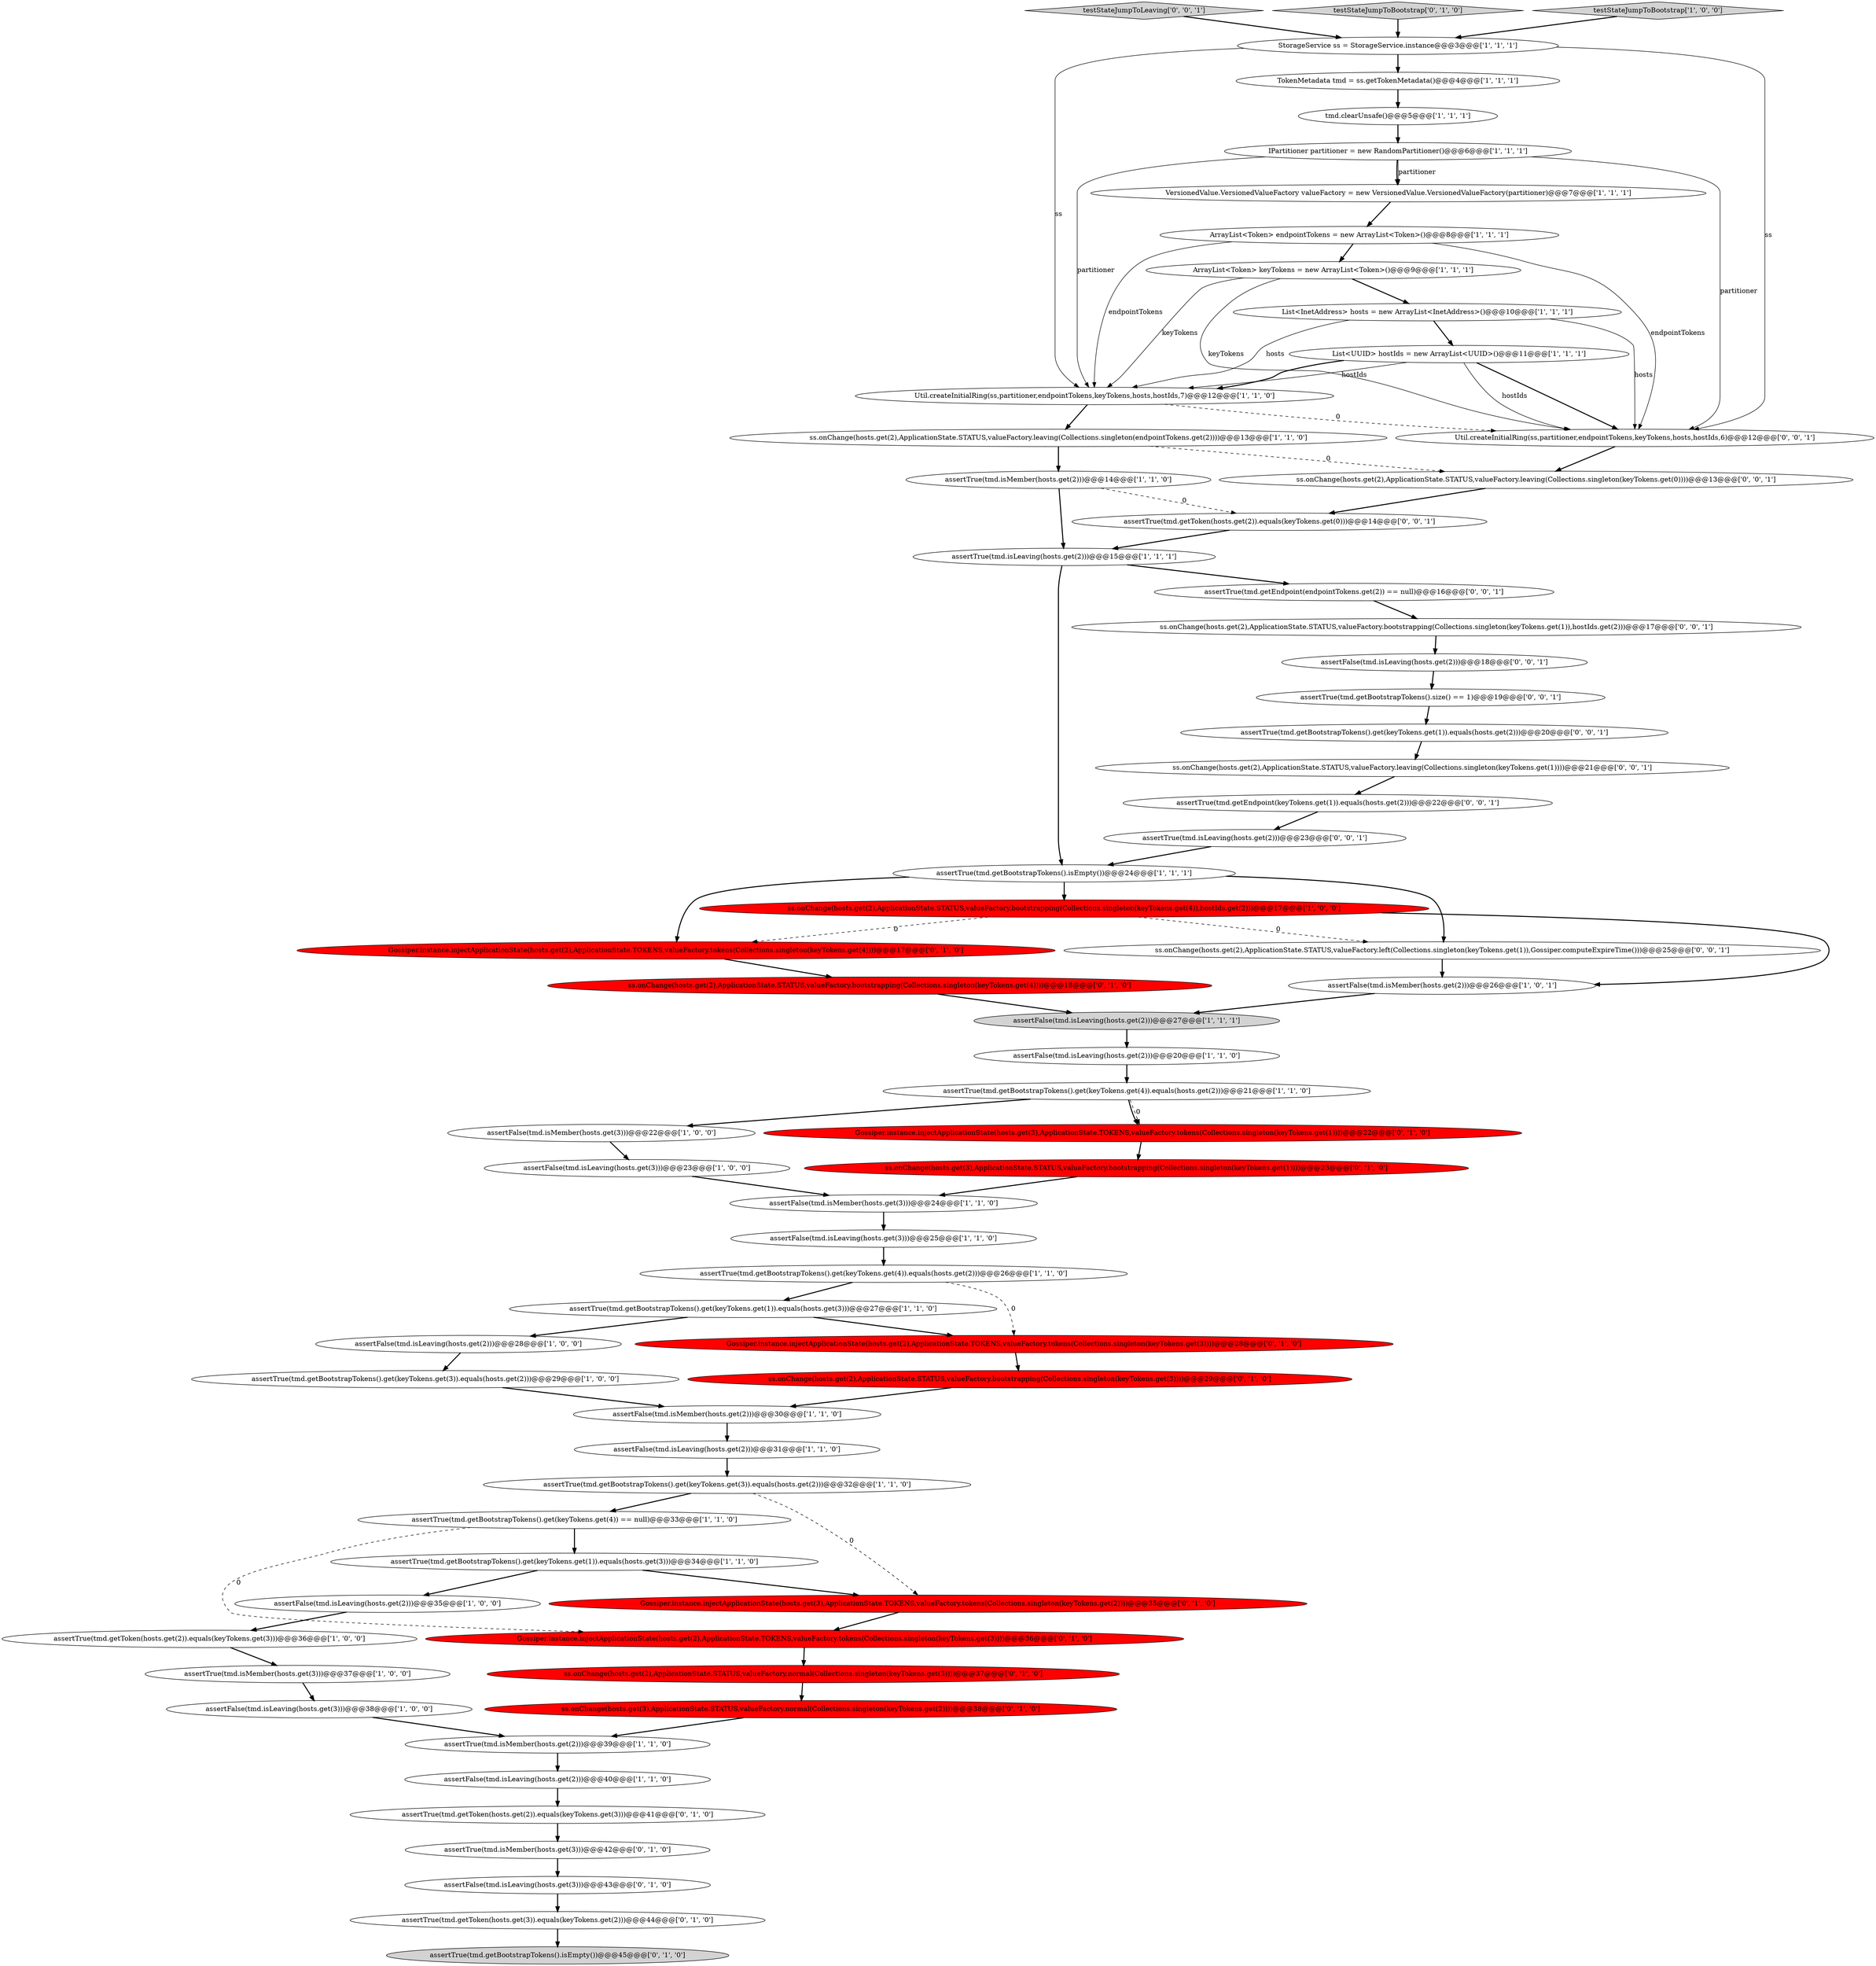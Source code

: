 digraph {
29 [style = filled, label = "assertFalse(tmd.isMember(hosts.get(3)))@@@22@@@['1', '0', '0']", fillcolor = white, shape = ellipse image = "AAA0AAABBB1BBB"];
61 [style = filled, label = "assertTrue(tmd.getEndpoint(keyTokens.get(1)).equals(hosts.get(2)))@@@22@@@['0', '0', '1']", fillcolor = white, shape = ellipse image = "AAA0AAABBB3BBB"];
14 [style = filled, label = "assertFalse(tmd.isLeaving(hosts.get(2)))@@@20@@@['1', '1', '0']", fillcolor = white, shape = ellipse image = "AAA0AAABBB1BBB"];
28 [style = filled, label = "VersionedValue.VersionedValueFactory valueFactory = new VersionedValue.VersionedValueFactory(partitioner)@@@7@@@['1', '1', '1']", fillcolor = white, shape = ellipse image = "AAA0AAABBB1BBB"];
37 [style = filled, label = "assertTrue(tmd.getToken(hosts.get(2)).equals(keyTokens.get(3)))@@@36@@@['1', '0', '0']", fillcolor = white, shape = ellipse image = "AAA0AAABBB1BBB"];
46 [style = filled, label = "Gossiper.instance.injectApplicationState(hosts.get(2),ApplicationState.TOKENS,valueFactory.tokens(Collections.singleton(keyTokens.get(3))))@@@36@@@['0', '1', '0']", fillcolor = red, shape = ellipse image = "AAA1AAABBB2BBB"];
16 [style = filled, label = "assertFalse(tmd.isLeaving(hosts.get(2)))@@@40@@@['1', '1', '0']", fillcolor = white, shape = ellipse image = "AAA0AAABBB1BBB"];
31 [style = filled, label = "assertTrue(tmd.isMember(hosts.get(2)))@@@14@@@['1', '1', '0']", fillcolor = white, shape = ellipse image = "AAA0AAABBB1BBB"];
20 [style = filled, label = "List<InetAddress> hosts = new ArrayList<InetAddress>()@@@10@@@['1', '1', '1']", fillcolor = white, shape = ellipse image = "AAA0AAABBB1BBB"];
27 [style = filled, label = "assertTrue(tmd.isMember(hosts.get(3)))@@@37@@@['1', '0', '0']", fillcolor = white, shape = ellipse image = "AAA0AAABBB1BBB"];
55 [style = filled, label = "assertTrue(tmd.getEndpoint(endpointTokens.get(2)) == null)@@@16@@@['0', '0', '1']", fillcolor = white, shape = ellipse image = "AAA0AAABBB3BBB"];
47 [style = filled, label = "ss.onChange(hosts.get(2),ApplicationState.STATUS,valueFactory.bootstrapping(Collections.singleton(keyTokens.get(4))))@@@18@@@['0', '1', '0']", fillcolor = red, shape = ellipse image = "AAA1AAABBB2BBB"];
35 [style = filled, label = "assertTrue(tmd.getBootstrapTokens().get(keyTokens.get(1)).equals(hosts.get(3)))@@@27@@@['1', '1', '0']", fillcolor = white, shape = ellipse image = "AAA0AAABBB1BBB"];
43 [style = filled, label = "Gossiper.instance.injectApplicationState(hosts.get(3),ApplicationState.TOKENS,valueFactory.tokens(Collections.singleton(keyTokens.get(1))))@@@22@@@['0', '1', '0']", fillcolor = red, shape = ellipse image = "AAA1AAABBB2BBB"];
10 [style = filled, label = "assertTrue(tmd.getBootstrapTokens().get(keyTokens.get(1)).equals(hosts.get(3)))@@@34@@@['1', '1', '0']", fillcolor = white, shape = ellipse image = "AAA0AAABBB1BBB"];
51 [style = filled, label = "assertTrue(tmd.isMember(hosts.get(3)))@@@42@@@['0', '1', '0']", fillcolor = white, shape = ellipse image = "AAA0AAABBB2BBB"];
12 [style = filled, label = "assertTrue(tmd.isLeaving(hosts.get(2)))@@@15@@@['1', '1', '1']", fillcolor = white, shape = ellipse image = "AAA0AAABBB1BBB"];
23 [style = filled, label = "assertFalse(tmd.isLeaving(hosts.get(3)))@@@25@@@['1', '1', '0']", fillcolor = white, shape = ellipse image = "AAA0AAABBB1BBB"];
21 [style = filled, label = "TokenMetadata tmd = ss.getTokenMetadata()@@@4@@@['1', '1', '1']", fillcolor = white, shape = ellipse image = "AAA0AAABBB1BBB"];
22 [style = filled, label = "assertFalse(tmd.isMember(hosts.get(2)))@@@26@@@['1', '0', '1']", fillcolor = white, shape = ellipse image = "AAA0AAABBB1BBB"];
67 [style = filled, label = "assertTrue(tmd.getBootstrapTokens().get(keyTokens.get(1)).equals(hosts.get(2)))@@@20@@@['0', '0', '1']", fillcolor = white, shape = ellipse image = "AAA0AAABBB3BBB"];
56 [style = filled, label = "testStateJumpToLeaving['0', '0', '1']", fillcolor = lightgray, shape = diamond image = "AAA0AAABBB3BBB"];
48 [style = filled, label = "ss.onChange(hosts.get(2),ApplicationState.STATUS,valueFactory.bootstrapping(Collections.singleton(keyTokens.get(3))))@@@29@@@['0', '1', '0']", fillcolor = red, shape = ellipse image = "AAA1AAABBB2BBB"];
4 [style = filled, label = "assertFalse(tmd.isLeaving(hosts.get(2)))@@@35@@@['1', '0', '0']", fillcolor = white, shape = ellipse image = "AAA0AAABBB1BBB"];
60 [style = filled, label = "ss.onChange(hosts.get(2),ApplicationState.STATUS,valueFactory.leaving(Collections.singleton(keyTokens.get(0))))@@@13@@@['0', '0', '1']", fillcolor = white, shape = ellipse image = "AAA0AAABBB3BBB"];
5 [style = filled, label = "assertFalse(tmd.isMember(hosts.get(3)))@@@24@@@['1', '1', '0']", fillcolor = white, shape = ellipse image = "AAA0AAABBB1BBB"];
18 [style = filled, label = "assertFalse(tmd.isLeaving(hosts.get(3)))@@@23@@@['1', '0', '0']", fillcolor = white, shape = ellipse image = "AAA0AAABBB1BBB"];
39 [style = filled, label = "assertTrue(tmd.getBootstrapTokens().isEmpty())@@@45@@@['0', '1', '0']", fillcolor = lightgray, shape = ellipse image = "AAA0AAABBB2BBB"];
1 [style = filled, label = "ArrayList<Token> keyTokens = new ArrayList<Token>()@@@9@@@['1', '1', '1']", fillcolor = white, shape = ellipse image = "AAA0AAABBB1BBB"];
26 [style = filled, label = "assertTrue(tmd.getBootstrapTokens().get(keyTokens.get(3)).equals(hosts.get(2)))@@@29@@@['1', '0', '0']", fillcolor = white, shape = ellipse image = "AAA0AAABBB1BBB"];
38 [style = filled, label = "ss.onChange(hosts.get(2),ApplicationState.STATUS,valueFactory.leaving(Collections.singleton(endpointTokens.get(2))))@@@13@@@['1', '1', '0']", fillcolor = white, shape = ellipse image = "AAA0AAABBB1BBB"];
25 [style = filled, label = "assertFalse(tmd.isLeaving(hosts.get(2)))@@@28@@@['1', '0', '0']", fillcolor = white, shape = ellipse image = "AAA0AAABBB1BBB"];
24 [style = filled, label = "assertTrue(tmd.getBootstrapTokens().get(keyTokens.get(4)).equals(hosts.get(2)))@@@21@@@['1', '1', '0']", fillcolor = white, shape = ellipse image = "AAA0AAABBB1BBB"];
45 [style = filled, label = "Gossiper.instance.injectApplicationState(hosts.get(2),ApplicationState.TOKENS,valueFactory.tokens(Collections.singleton(keyTokens.get(3))))@@@28@@@['0', '1', '0']", fillcolor = red, shape = ellipse image = "AAA1AAABBB2BBB"];
49 [style = filled, label = "assertTrue(tmd.getToken(hosts.get(3)).equals(keyTokens.get(2)))@@@44@@@['0', '1', '0']", fillcolor = white, shape = ellipse image = "AAA0AAABBB2BBB"];
44 [style = filled, label = "ss.onChange(hosts.get(2),ApplicationState.STATUS,valueFactory.normal(Collections.singleton(keyTokens.get(3))))@@@37@@@['0', '1', '0']", fillcolor = red, shape = ellipse image = "AAA1AAABBB2BBB"];
58 [style = filled, label = "Util.createInitialRing(ss,partitioner,endpointTokens,keyTokens,hosts,hostIds,6)@@@12@@@['0', '0', '1']", fillcolor = white, shape = ellipse image = "AAA0AAABBB3BBB"];
6 [style = filled, label = "assertFalse(tmd.isLeaving(hosts.get(2)))@@@31@@@['1', '1', '0']", fillcolor = white, shape = ellipse image = "AAA0AAABBB1BBB"];
13 [style = filled, label = "ArrayList<Token> endpointTokens = new ArrayList<Token>()@@@8@@@['1', '1', '1']", fillcolor = white, shape = ellipse image = "AAA0AAABBB1BBB"];
59 [style = filled, label = "assertTrue(tmd.getBootstrapTokens().size() == 1)@@@19@@@['0', '0', '1']", fillcolor = white, shape = ellipse image = "AAA0AAABBB3BBB"];
53 [style = filled, label = "ss.onChange(hosts.get(3),ApplicationState.STATUS,valueFactory.bootstrapping(Collections.singleton(keyTokens.get(1))))@@@23@@@['0', '1', '0']", fillcolor = red, shape = ellipse image = "AAA1AAABBB2BBB"];
57 [style = filled, label = "ss.onChange(hosts.get(2),ApplicationState.STATUS,valueFactory.left(Collections.singleton(keyTokens.get(1)),Gossiper.computeExpireTime()))@@@25@@@['0', '0', '1']", fillcolor = white, shape = ellipse image = "AAA0AAABBB3BBB"];
41 [style = filled, label = "testStateJumpToBootstrap['0', '1', '0']", fillcolor = lightgray, shape = diamond image = "AAA0AAABBB2BBB"];
36 [style = filled, label = "assertTrue(tmd.getBootstrapTokens().get(keyTokens.get(4)) == null)@@@33@@@['1', '1', '0']", fillcolor = white, shape = ellipse image = "AAA0AAABBB1BBB"];
30 [style = filled, label = "assertFalse(tmd.isMember(hosts.get(2)))@@@30@@@['1', '1', '0']", fillcolor = white, shape = ellipse image = "AAA0AAABBB1BBB"];
40 [style = filled, label = "assertTrue(tmd.getToken(hosts.get(2)).equals(keyTokens.get(3)))@@@41@@@['0', '1', '0']", fillcolor = white, shape = ellipse image = "AAA0AAABBB2BBB"];
19 [style = filled, label = "assertTrue(tmd.getBootstrapTokens().get(keyTokens.get(3)).equals(hosts.get(2)))@@@32@@@['1', '1', '0']", fillcolor = white, shape = ellipse image = "AAA0AAABBB1BBB"];
15 [style = filled, label = "Util.createInitialRing(ss,partitioner,endpointTokens,keyTokens,hosts,hostIds,7)@@@12@@@['1', '1', '0']", fillcolor = white, shape = ellipse image = "AAA0AAABBB1BBB"];
2 [style = filled, label = "testStateJumpToBootstrap['1', '0', '0']", fillcolor = lightgray, shape = diamond image = "AAA0AAABBB1BBB"];
42 [style = filled, label = "Gossiper.instance.injectApplicationState(hosts.get(3),ApplicationState.TOKENS,valueFactory.tokens(Collections.singleton(keyTokens.get(2))))@@@35@@@['0', '1', '0']", fillcolor = red, shape = ellipse image = "AAA1AAABBB2BBB"];
62 [style = filled, label = "assertTrue(tmd.isLeaving(hosts.get(2)))@@@23@@@['0', '0', '1']", fillcolor = white, shape = ellipse image = "AAA0AAABBB3BBB"];
11 [style = filled, label = "IPartitioner partitioner = new RandomPartitioner()@@@6@@@['1', '1', '1']", fillcolor = white, shape = ellipse image = "AAA0AAABBB1BBB"];
32 [style = filled, label = "assertTrue(tmd.getBootstrapTokens().get(keyTokens.get(4)).equals(hosts.get(2)))@@@26@@@['1', '1', '0']", fillcolor = white, shape = ellipse image = "AAA0AAABBB1BBB"];
52 [style = filled, label = "ss.onChange(hosts.get(3),ApplicationState.STATUS,valueFactory.normal(Collections.singleton(keyTokens.get(2))))@@@38@@@['0', '1', '0']", fillcolor = red, shape = ellipse image = "AAA1AAABBB2BBB"];
65 [style = filled, label = "ss.onChange(hosts.get(2),ApplicationState.STATUS,valueFactory.bootstrapping(Collections.singleton(keyTokens.get(1)),hostIds.get(2)))@@@17@@@['0', '0', '1']", fillcolor = white, shape = ellipse image = "AAA0AAABBB3BBB"];
64 [style = filled, label = "assertTrue(tmd.getToken(hosts.get(2)).equals(keyTokens.get(0)))@@@14@@@['0', '0', '1']", fillcolor = white, shape = ellipse image = "AAA0AAABBB3BBB"];
3 [style = filled, label = "assertTrue(tmd.getBootstrapTokens().isEmpty())@@@24@@@['1', '1', '1']", fillcolor = white, shape = ellipse image = "AAA0AAABBB1BBB"];
54 [style = filled, label = "assertFalse(tmd.isLeaving(hosts.get(3)))@@@43@@@['0', '1', '0']", fillcolor = white, shape = ellipse image = "AAA0AAABBB2BBB"];
7 [style = filled, label = "assertFalse(tmd.isLeaving(hosts.get(3)))@@@38@@@['1', '0', '0']", fillcolor = white, shape = ellipse image = "AAA0AAABBB1BBB"];
50 [style = filled, label = "Gossiper.instance.injectApplicationState(hosts.get(2),ApplicationState.TOKENS,valueFactory.tokens(Collections.singleton(keyTokens.get(4))))@@@17@@@['0', '1', '0']", fillcolor = red, shape = ellipse image = "AAA1AAABBB2BBB"];
66 [style = filled, label = "assertFalse(tmd.isLeaving(hosts.get(2)))@@@18@@@['0', '0', '1']", fillcolor = white, shape = ellipse image = "AAA0AAABBB3BBB"];
9 [style = filled, label = "assertTrue(tmd.isMember(hosts.get(2)))@@@39@@@['1', '1', '0']", fillcolor = white, shape = ellipse image = "AAA0AAABBB1BBB"];
33 [style = filled, label = "StorageService ss = StorageService.instance@@@3@@@['1', '1', '1']", fillcolor = white, shape = ellipse image = "AAA0AAABBB1BBB"];
63 [style = filled, label = "ss.onChange(hosts.get(2),ApplicationState.STATUS,valueFactory.leaving(Collections.singleton(keyTokens.get(1))))@@@21@@@['0', '0', '1']", fillcolor = white, shape = ellipse image = "AAA0AAABBB3BBB"];
34 [style = filled, label = "List<UUID> hostIds = new ArrayList<UUID>()@@@11@@@['1', '1', '1']", fillcolor = white, shape = ellipse image = "AAA0AAABBB1BBB"];
8 [style = filled, label = "ss.onChange(hosts.get(2),ApplicationState.STATUS,valueFactory.bootstrapping(Collections.singleton(keyTokens.get(4)),hostIds.get(2)))@@@17@@@['1', '0', '0']", fillcolor = red, shape = ellipse image = "AAA1AAABBB1BBB"];
17 [style = filled, label = "assertFalse(tmd.isLeaving(hosts.get(2)))@@@27@@@['1', '1', '1']", fillcolor = lightgray, shape = ellipse image = "AAA0AAABBB1BBB"];
0 [style = filled, label = "tmd.clearUnsafe()@@@5@@@['1', '1', '1']", fillcolor = white, shape = ellipse image = "AAA0AAABBB1BBB"];
32->35 [style = bold, label=""];
14->24 [style = bold, label=""];
15->58 [style = dashed, label="0"];
62->3 [style = bold, label=""];
37->27 [style = bold, label=""];
1->58 [style = solid, label="keyTokens"];
20->15 [style = solid, label="hosts"];
34->15 [style = bold, label=""];
1->20 [style = bold, label=""];
58->60 [style = bold, label=""];
19->36 [style = bold, label=""];
38->31 [style = bold, label=""];
24->43 [style = bold, label=""];
30->6 [style = bold, label=""];
45->48 [style = bold, label=""];
1->15 [style = solid, label="keyTokens"];
9->16 [style = bold, label=""];
13->1 [style = bold, label=""];
29->18 [style = bold, label=""];
34->58 [style = bold, label=""];
7->9 [style = bold, label=""];
34->58 [style = solid, label="hostIds"];
49->39 [style = bold, label=""];
31->64 [style = dashed, label="0"];
24->43 [style = dashed, label="0"];
17->14 [style = bold, label=""];
43->53 [style = bold, label=""];
27->7 [style = bold, label=""];
13->58 [style = solid, label="endpointTokens"];
35->45 [style = bold, label=""];
59->67 [style = bold, label=""];
11->28 [style = bold, label=""];
15->38 [style = bold, label=""];
16->40 [style = bold, label=""];
54->49 [style = bold, label=""];
42->46 [style = bold, label=""];
21->0 [style = bold, label=""];
5->23 [style = bold, label=""];
64->12 [style = bold, label=""];
51->54 [style = bold, label=""];
52->9 [style = bold, label=""];
40->51 [style = bold, label=""];
20->34 [style = bold, label=""];
12->55 [style = bold, label=""];
60->64 [style = bold, label=""];
65->66 [style = bold, label=""];
34->15 [style = solid, label="hostIds"];
8->22 [style = bold, label=""];
36->46 [style = dashed, label="0"];
55->65 [style = bold, label=""];
8->50 [style = dashed, label="0"];
25->26 [style = bold, label=""];
2->33 [style = bold, label=""];
22->17 [style = bold, label=""];
38->60 [style = dashed, label="0"];
56->33 [style = bold, label=""];
11->58 [style = solid, label="partitioner"];
46->44 [style = bold, label=""];
13->15 [style = solid, label="endpointTokens"];
8->57 [style = dashed, label="0"];
23->32 [style = bold, label=""];
0->11 [style = bold, label=""];
31->12 [style = bold, label=""];
35->25 [style = bold, label=""];
32->45 [style = dashed, label="0"];
67->63 [style = bold, label=""];
3->8 [style = bold, label=""];
33->58 [style = solid, label="ss"];
12->3 [style = bold, label=""];
63->61 [style = bold, label=""];
41->33 [style = bold, label=""];
33->15 [style = solid, label="ss"];
48->30 [style = bold, label=""];
19->42 [style = dashed, label="0"];
61->62 [style = bold, label=""];
3->50 [style = bold, label=""];
36->10 [style = bold, label=""];
11->28 [style = solid, label="partitioner"];
53->5 [style = bold, label=""];
28->13 [style = bold, label=""];
24->29 [style = bold, label=""];
6->19 [style = bold, label=""];
26->30 [style = bold, label=""];
4->37 [style = bold, label=""];
10->42 [style = bold, label=""];
50->47 [style = bold, label=""];
18->5 [style = bold, label=""];
44->52 [style = bold, label=""];
20->58 [style = solid, label="hosts"];
10->4 [style = bold, label=""];
11->15 [style = solid, label="partitioner"];
3->57 [style = bold, label=""];
57->22 [style = bold, label=""];
47->17 [style = bold, label=""];
33->21 [style = bold, label=""];
66->59 [style = bold, label=""];
}
